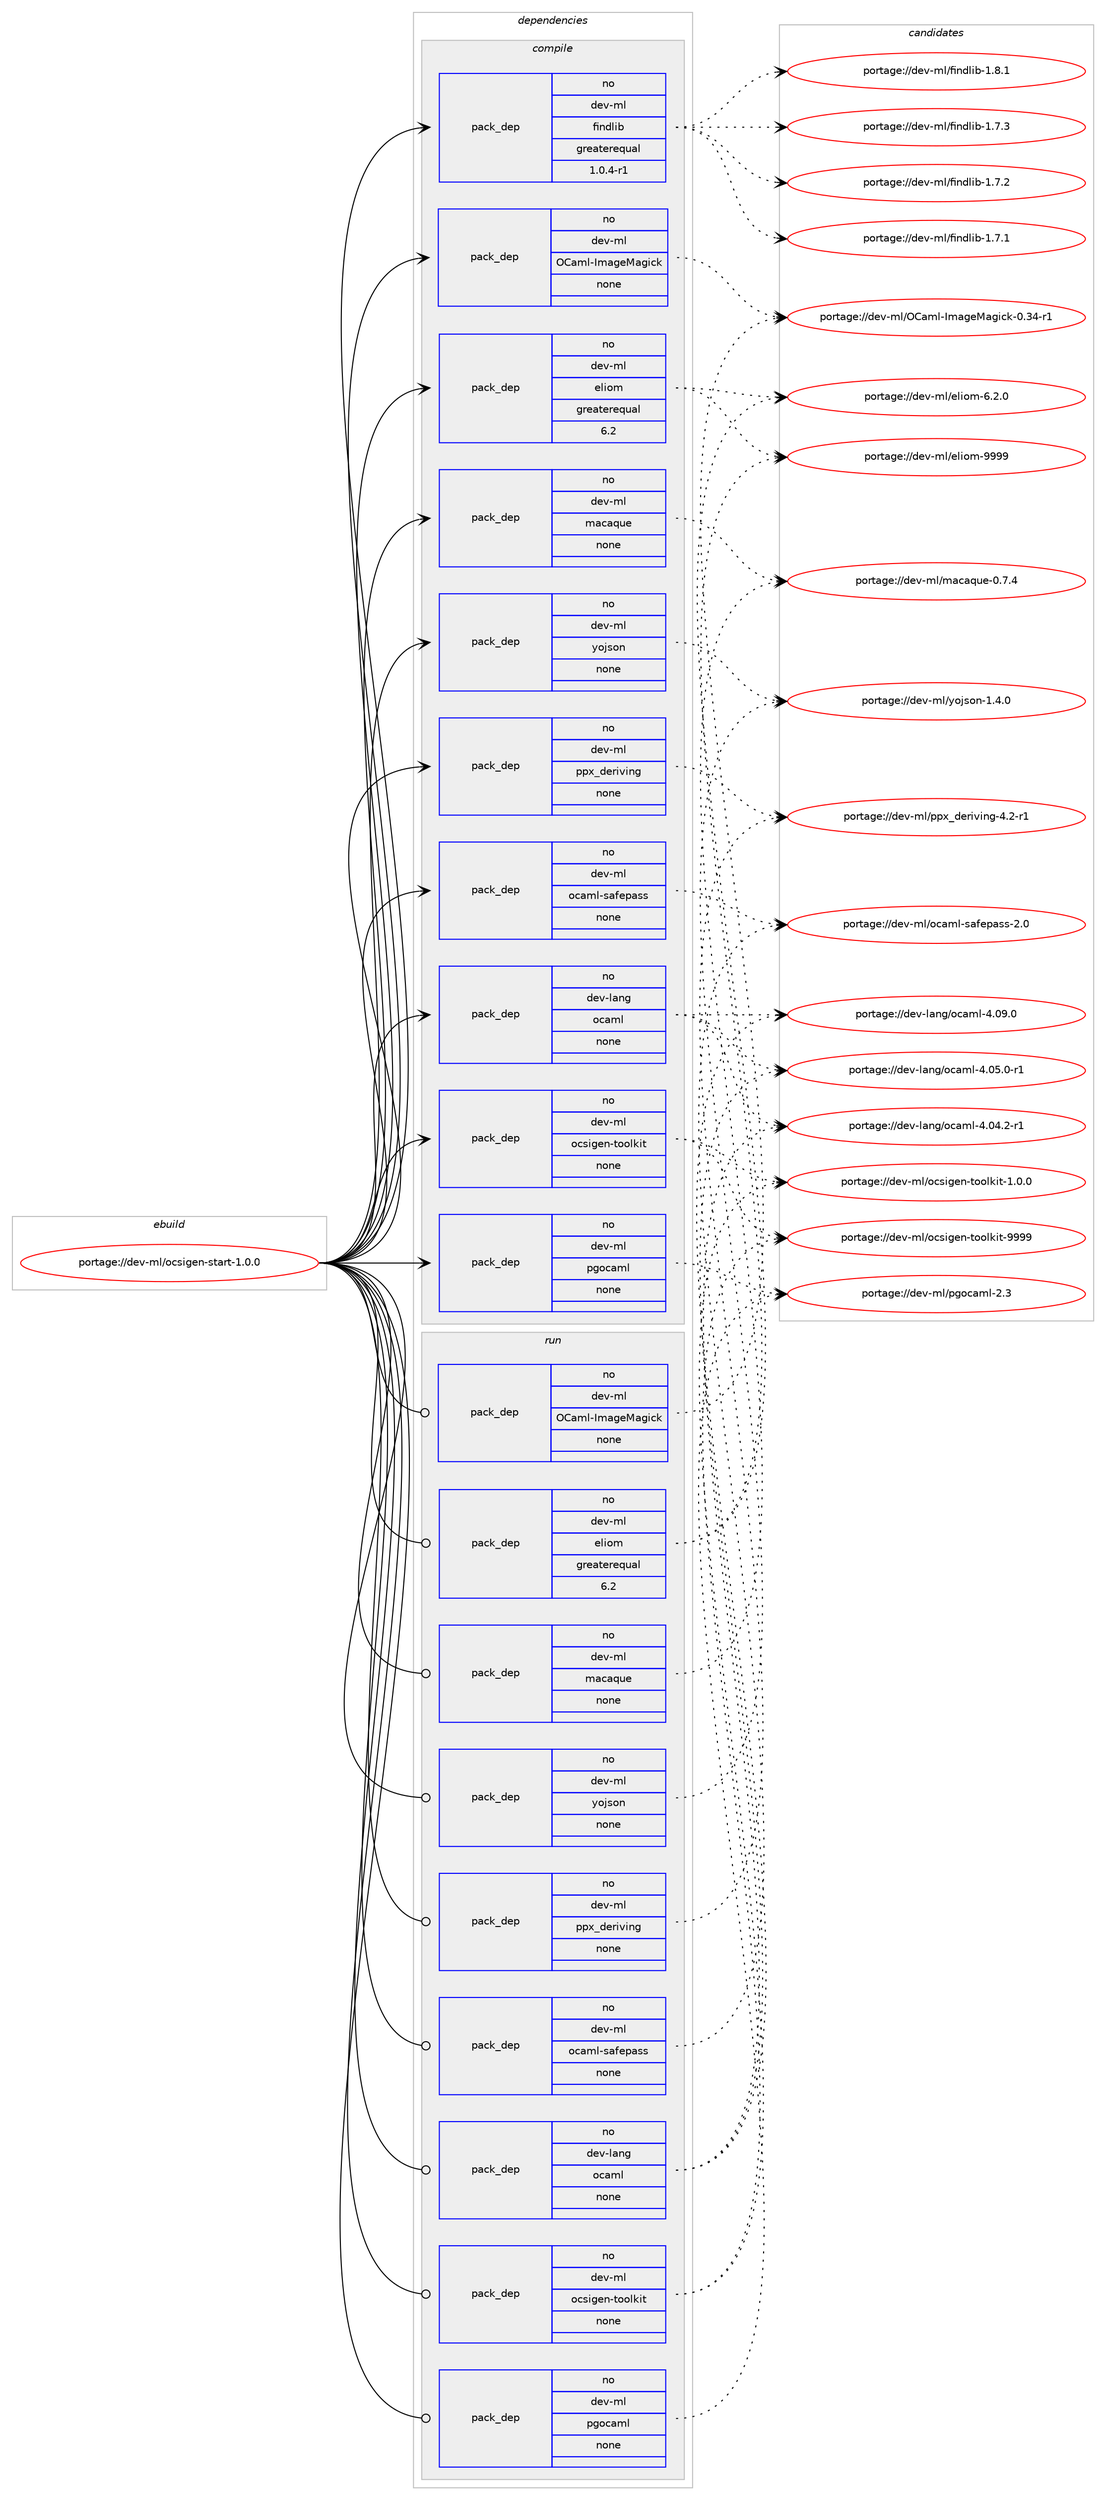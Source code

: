 digraph prolog {

# *************
# Graph options
# *************

newrank=true;
concentrate=true;
compound=true;
graph [rankdir=LR,fontname=Helvetica,fontsize=10,ranksep=1.5];#, ranksep=2.5, nodesep=0.2];
edge  [arrowhead=vee];
node  [fontname=Helvetica,fontsize=10];

# **********
# The ebuild
# **********

subgraph cluster_leftcol {
color=gray;
label=<<i>ebuild</i>>;
id [label="portage://dev-ml/ocsigen-start-1.0.0", color=red, width=4, href="../dev-ml/ocsigen-start-1.0.0.svg"];
}

# ****************
# The dependencies
# ****************

subgraph cluster_midcol {
color=gray;
label=<<i>dependencies</i>>;
subgraph cluster_compile {
fillcolor="#eeeeee";
style=filled;
label=<<i>compile</i>>;
subgraph pack374279 {
dependency502190 [label=<<TABLE BORDER="0" CELLBORDER="1" CELLSPACING="0" CELLPADDING="4" WIDTH="220"><TR><TD ROWSPAN="6" CELLPADDING="30">pack_dep</TD></TR><TR><TD WIDTH="110">no</TD></TR><TR><TD>dev-lang</TD></TR><TR><TD>ocaml</TD></TR><TR><TD>none</TD></TR><TR><TD></TD></TR></TABLE>>, shape=none, color=blue];
}
id:e -> dependency502190:w [weight=20,style="solid",arrowhead="vee"];
subgraph pack374280 {
dependency502191 [label=<<TABLE BORDER="0" CELLBORDER="1" CELLSPACING="0" CELLPADDING="4" WIDTH="220"><TR><TD ROWSPAN="6" CELLPADDING="30">pack_dep</TD></TR><TR><TD WIDTH="110">no</TD></TR><TR><TD>dev-ml</TD></TR><TR><TD>OCaml-ImageMagick</TD></TR><TR><TD>none</TD></TR><TR><TD></TD></TR></TABLE>>, shape=none, color=blue];
}
id:e -> dependency502191:w [weight=20,style="solid",arrowhead="vee"];
subgraph pack374281 {
dependency502192 [label=<<TABLE BORDER="0" CELLBORDER="1" CELLSPACING="0" CELLPADDING="4" WIDTH="220"><TR><TD ROWSPAN="6" CELLPADDING="30">pack_dep</TD></TR><TR><TD WIDTH="110">no</TD></TR><TR><TD>dev-ml</TD></TR><TR><TD>eliom</TD></TR><TR><TD>greaterequal</TD></TR><TR><TD>6.2</TD></TR></TABLE>>, shape=none, color=blue];
}
id:e -> dependency502192:w [weight=20,style="solid",arrowhead="vee"];
subgraph pack374282 {
dependency502193 [label=<<TABLE BORDER="0" CELLBORDER="1" CELLSPACING="0" CELLPADDING="4" WIDTH="220"><TR><TD ROWSPAN="6" CELLPADDING="30">pack_dep</TD></TR><TR><TD WIDTH="110">no</TD></TR><TR><TD>dev-ml</TD></TR><TR><TD>findlib</TD></TR><TR><TD>greaterequal</TD></TR><TR><TD>1.0.4-r1</TD></TR></TABLE>>, shape=none, color=blue];
}
id:e -> dependency502193:w [weight=20,style="solid",arrowhead="vee"];
subgraph pack374283 {
dependency502194 [label=<<TABLE BORDER="0" CELLBORDER="1" CELLSPACING="0" CELLPADDING="4" WIDTH="220"><TR><TD ROWSPAN="6" CELLPADDING="30">pack_dep</TD></TR><TR><TD WIDTH="110">no</TD></TR><TR><TD>dev-ml</TD></TR><TR><TD>macaque</TD></TR><TR><TD>none</TD></TR><TR><TD></TD></TR></TABLE>>, shape=none, color=blue];
}
id:e -> dependency502194:w [weight=20,style="solid",arrowhead="vee"];
subgraph pack374284 {
dependency502195 [label=<<TABLE BORDER="0" CELLBORDER="1" CELLSPACING="0" CELLPADDING="4" WIDTH="220"><TR><TD ROWSPAN="6" CELLPADDING="30">pack_dep</TD></TR><TR><TD WIDTH="110">no</TD></TR><TR><TD>dev-ml</TD></TR><TR><TD>ocaml-safepass</TD></TR><TR><TD>none</TD></TR><TR><TD></TD></TR></TABLE>>, shape=none, color=blue];
}
id:e -> dependency502195:w [weight=20,style="solid",arrowhead="vee"];
subgraph pack374285 {
dependency502196 [label=<<TABLE BORDER="0" CELLBORDER="1" CELLSPACING="0" CELLPADDING="4" WIDTH="220"><TR><TD ROWSPAN="6" CELLPADDING="30">pack_dep</TD></TR><TR><TD WIDTH="110">no</TD></TR><TR><TD>dev-ml</TD></TR><TR><TD>ocsigen-toolkit</TD></TR><TR><TD>none</TD></TR><TR><TD></TD></TR></TABLE>>, shape=none, color=blue];
}
id:e -> dependency502196:w [weight=20,style="solid",arrowhead="vee"];
subgraph pack374286 {
dependency502197 [label=<<TABLE BORDER="0" CELLBORDER="1" CELLSPACING="0" CELLPADDING="4" WIDTH="220"><TR><TD ROWSPAN="6" CELLPADDING="30">pack_dep</TD></TR><TR><TD WIDTH="110">no</TD></TR><TR><TD>dev-ml</TD></TR><TR><TD>pgocaml</TD></TR><TR><TD>none</TD></TR><TR><TD></TD></TR></TABLE>>, shape=none, color=blue];
}
id:e -> dependency502197:w [weight=20,style="solid",arrowhead="vee"];
subgraph pack374287 {
dependency502198 [label=<<TABLE BORDER="0" CELLBORDER="1" CELLSPACING="0" CELLPADDING="4" WIDTH="220"><TR><TD ROWSPAN="6" CELLPADDING="30">pack_dep</TD></TR><TR><TD WIDTH="110">no</TD></TR><TR><TD>dev-ml</TD></TR><TR><TD>ppx_deriving</TD></TR><TR><TD>none</TD></TR><TR><TD></TD></TR></TABLE>>, shape=none, color=blue];
}
id:e -> dependency502198:w [weight=20,style="solid",arrowhead="vee"];
subgraph pack374288 {
dependency502199 [label=<<TABLE BORDER="0" CELLBORDER="1" CELLSPACING="0" CELLPADDING="4" WIDTH="220"><TR><TD ROWSPAN="6" CELLPADDING="30">pack_dep</TD></TR><TR><TD WIDTH="110">no</TD></TR><TR><TD>dev-ml</TD></TR><TR><TD>yojson</TD></TR><TR><TD>none</TD></TR><TR><TD></TD></TR></TABLE>>, shape=none, color=blue];
}
id:e -> dependency502199:w [weight=20,style="solid",arrowhead="vee"];
}
subgraph cluster_compileandrun {
fillcolor="#eeeeee";
style=filled;
label=<<i>compile and run</i>>;
}
subgraph cluster_run {
fillcolor="#eeeeee";
style=filled;
label=<<i>run</i>>;
subgraph pack374289 {
dependency502200 [label=<<TABLE BORDER="0" CELLBORDER="1" CELLSPACING="0" CELLPADDING="4" WIDTH="220"><TR><TD ROWSPAN="6" CELLPADDING="30">pack_dep</TD></TR><TR><TD WIDTH="110">no</TD></TR><TR><TD>dev-lang</TD></TR><TR><TD>ocaml</TD></TR><TR><TD>none</TD></TR><TR><TD></TD></TR></TABLE>>, shape=none, color=blue];
}
id:e -> dependency502200:w [weight=20,style="solid",arrowhead="odot"];
subgraph pack374290 {
dependency502201 [label=<<TABLE BORDER="0" CELLBORDER="1" CELLSPACING="0" CELLPADDING="4" WIDTH="220"><TR><TD ROWSPAN="6" CELLPADDING="30">pack_dep</TD></TR><TR><TD WIDTH="110">no</TD></TR><TR><TD>dev-ml</TD></TR><TR><TD>OCaml-ImageMagick</TD></TR><TR><TD>none</TD></TR><TR><TD></TD></TR></TABLE>>, shape=none, color=blue];
}
id:e -> dependency502201:w [weight=20,style="solid",arrowhead="odot"];
subgraph pack374291 {
dependency502202 [label=<<TABLE BORDER="0" CELLBORDER="1" CELLSPACING="0" CELLPADDING="4" WIDTH="220"><TR><TD ROWSPAN="6" CELLPADDING="30">pack_dep</TD></TR><TR><TD WIDTH="110">no</TD></TR><TR><TD>dev-ml</TD></TR><TR><TD>eliom</TD></TR><TR><TD>greaterequal</TD></TR><TR><TD>6.2</TD></TR></TABLE>>, shape=none, color=blue];
}
id:e -> dependency502202:w [weight=20,style="solid",arrowhead="odot"];
subgraph pack374292 {
dependency502203 [label=<<TABLE BORDER="0" CELLBORDER="1" CELLSPACING="0" CELLPADDING="4" WIDTH="220"><TR><TD ROWSPAN="6" CELLPADDING="30">pack_dep</TD></TR><TR><TD WIDTH="110">no</TD></TR><TR><TD>dev-ml</TD></TR><TR><TD>macaque</TD></TR><TR><TD>none</TD></TR><TR><TD></TD></TR></TABLE>>, shape=none, color=blue];
}
id:e -> dependency502203:w [weight=20,style="solid",arrowhead="odot"];
subgraph pack374293 {
dependency502204 [label=<<TABLE BORDER="0" CELLBORDER="1" CELLSPACING="0" CELLPADDING="4" WIDTH="220"><TR><TD ROWSPAN="6" CELLPADDING="30">pack_dep</TD></TR><TR><TD WIDTH="110">no</TD></TR><TR><TD>dev-ml</TD></TR><TR><TD>ocaml-safepass</TD></TR><TR><TD>none</TD></TR><TR><TD></TD></TR></TABLE>>, shape=none, color=blue];
}
id:e -> dependency502204:w [weight=20,style="solid",arrowhead="odot"];
subgraph pack374294 {
dependency502205 [label=<<TABLE BORDER="0" CELLBORDER="1" CELLSPACING="0" CELLPADDING="4" WIDTH="220"><TR><TD ROWSPAN="6" CELLPADDING="30">pack_dep</TD></TR><TR><TD WIDTH="110">no</TD></TR><TR><TD>dev-ml</TD></TR><TR><TD>ocsigen-toolkit</TD></TR><TR><TD>none</TD></TR><TR><TD></TD></TR></TABLE>>, shape=none, color=blue];
}
id:e -> dependency502205:w [weight=20,style="solid",arrowhead="odot"];
subgraph pack374295 {
dependency502206 [label=<<TABLE BORDER="0" CELLBORDER="1" CELLSPACING="0" CELLPADDING="4" WIDTH="220"><TR><TD ROWSPAN="6" CELLPADDING="30">pack_dep</TD></TR><TR><TD WIDTH="110">no</TD></TR><TR><TD>dev-ml</TD></TR><TR><TD>pgocaml</TD></TR><TR><TD>none</TD></TR><TR><TD></TD></TR></TABLE>>, shape=none, color=blue];
}
id:e -> dependency502206:w [weight=20,style="solid",arrowhead="odot"];
subgraph pack374296 {
dependency502207 [label=<<TABLE BORDER="0" CELLBORDER="1" CELLSPACING="0" CELLPADDING="4" WIDTH="220"><TR><TD ROWSPAN="6" CELLPADDING="30">pack_dep</TD></TR><TR><TD WIDTH="110">no</TD></TR><TR><TD>dev-ml</TD></TR><TR><TD>ppx_deriving</TD></TR><TR><TD>none</TD></TR><TR><TD></TD></TR></TABLE>>, shape=none, color=blue];
}
id:e -> dependency502207:w [weight=20,style="solid",arrowhead="odot"];
subgraph pack374297 {
dependency502208 [label=<<TABLE BORDER="0" CELLBORDER="1" CELLSPACING="0" CELLPADDING="4" WIDTH="220"><TR><TD ROWSPAN="6" CELLPADDING="30">pack_dep</TD></TR><TR><TD WIDTH="110">no</TD></TR><TR><TD>dev-ml</TD></TR><TR><TD>yojson</TD></TR><TR><TD>none</TD></TR><TR><TD></TD></TR></TABLE>>, shape=none, color=blue];
}
id:e -> dependency502208:w [weight=20,style="solid",arrowhead="odot"];
}
}

# **************
# The candidates
# **************

subgraph cluster_choices {
rank=same;
color=gray;
label=<<i>candidates</i>>;

subgraph choice374279 {
color=black;
nodesep=1;
choice100101118451089711010347111999710910845524648574648 [label="portage://dev-lang/ocaml-4.09.0", color=red, width=4,href="../dev-lang/ocaml-4.09.0.svg"];
choice1001011184510897110103471119997109108455246485346484511449 [label="portage://dev-lang/ocaml-4.05.0-r1", color=red, width=4,href="../dev-lang/ocaml-4.05.0-r1.svg"];
choice1001011184510897110103471119997109108455246485246504511449 [label="portage://dev-lang/ocaml-4.04.2-r1", color=red, width=4,href="../dev-lang/ocaml-4.04.2-r1.svg"];
dependency502190:e -> choice100101118451089711010347111999710910845524648574648:w [style=dotted,weight="100"];
dependency502190:e -> choice1001011184510897110103471119997109108455246485346484511449:w [style=dotted,weight="100"];
dependency502190:e -> choice1001011184510897110103471119997109108455246485246504511449:w [style=dotted,weight="100"];
}
subgraph choice374280 {
color=black;
nodesep=1;
choice100101118451091084779679710910845731099710310177971031059910745484651524511449 [label="portage://dev-ml/OCaml-ImageMagick-0.34-r1", color=red, width=4,href="../dev-ml/OCaml-ImageMagick-0.34-r1.svg"];
dependency502191:e -> choice100101118451091084779679710910845731099710310177971031059910745484651524511449:w [style=dotted,weight="100"];
}
subgraph choice374281 {
color=black;
nodesep=1;
choice10010111845109108471011081051111094557575757 [label="portage://dev-ml/eliom-9999", color=red, width=4,href="../dev-ml/eliom-9999.svg"];
choice1001011184510910847101108105111109455446504648 [label="portage://dev-ml/eliom-6.2.0", color=red, width=4,href="../dev-ml/eliom-6.2.0.svg"];
dependency502192:e -> choice10010111845109108471011081051111094557575757:w [style=dotted,weight="100"];
dependency502192:e -> choice1001011184510910847101108105111109455446504648:w [style=dotted,weight="100"];
}
subgraph choice374282 {
color=black;
nodesep=1;
choice100101118451091084710210511010010810598454946564649 [label="portage://dev-ml/findlib-1.8.1", color=red, width=4,href="../dev-ml/findlib-1.8.1.svg"];
choice100101118451091084710210511010010810598454946554651 [label="portage://dev-ml/findlib-1.7.3", color=red, width=4,href="../dev-ml/findlib-1.7.3.svg"];
choice100101118451091084710210511010010810598454946554650 [label="portage://dev-ml/findlib-1.7.2", color=red, width=4,href="../dev-ml/findlib-1.7.2.svg"];
choice100101118451091084710210511010010810598454946554649 [label="portage://dev-ml/findlib-1.7.1", color=red, width=4,href="../dev-ml/findlib-1.7.1.svg"];
dependency502193:e -> choice100101118451091084710210511010010810598454946564649:w [style=dotted,weight="100"];
dependency502193:e -> choice100101118451091084710210511010010810598454946554651:w [style=dotted,weight="100"];
dependency502193:e -> choice100101118451091084710210511010010810598454946554650:w [style=dotted,weight="100"];
dependency502193:e -> choice100101118451091084710210511010010810598454946554649:w [style=dotted,weight="100"];
}
subgraph choice374283 {
color=black;
nodesep=1;
choice1001011184510910847109979997113117101454846554652 [label="portage://dev-ml/macaque-0.7.4", color=red, width=4,href="../dev-ml/macaque-0.7.4.svg"];
dependency502194:e -> choice1001011184510910847109979997113117101454846554652:w [style=dotted,weight="100"];
}
subgraph choice374284 {
color=black;
nodesep=1;
choice1001011184510910847111999710910845115971021011129711511545504648 [label="portage://dev-ml/ocaml-safepass-2.0", color=red, width=4,href="../dev-ml/ocaml-safepass-2.0.svg"];
dependency502195:e -> choice1001011184510910847111999710910845115971021011129711511545504648:w [style=dotted,weight="100"];
}
subgraph choice374285 {
color=black;
nodesep=1;
choice100101118451091084711199115105103101110451161111111081071051164557575757 [label="portage://dev-ml/ocsigen-toolkit-9999", color=red, width=4,href="../dev-ml/ocsigen-toolkit-9999.svg"];
choice10010111845109108471119911510510310111045116111111108107105116454946484648 [label="portage://dev-ml/ocsigen-toolkit-1.0.0", color=red, width=4,href="../dev-ml/ocsigen-toolkit-1.0.0.svg"];
dependency502196:e -> choice100101118451091084711199115105103101110451161111111081071051164557575757:w [style=dotted,weight="100"];
dependency502196:e -> choice10010111845109108471119911510510310111045116111111108107105116454946484648:w [style=dotted,weight="100"];
}
subgraph choice374286 {
color=black;
nodesep=1;
choice1001011184510910847112103111999710910845504651 [label="portage://dev-ml/pgocaml-2.3", color=red, width=4,href="../dev-ml/pgocaml-2.3.svg"];
dependency502197:e -> choice1001011184510910847112103111999710910845504651:w [style=dotted,weight="100"];
}
subgraph choice374287 {
color=black;
nodesep=1;
choice100101118451091084711211212095100101114105118105110103455246504511449 [label="portage://dev-ml/ppx_deriving-4.2-r1", color=red, width=4,href="../dev-ml/ppx_deriving-4.2-r1.svg"];
dependency502198:e -> choice100101118451091084711211212095100101114105118105110103455246504511449:w [style=dotted,weight="100"];
}
subgraph choice374288 {
color=black;
nodesep=1;
choice1001011184510910847121111106115111110454946524648 [label="portage://dev-ml/yojson-1.4.0", color=red, width=4,href="../dev-ml/yojson-1.4.0.svg"];
dependency502199:e -> choice1001011184510910847121111106115111110454946524648:w [style=dotted,weight="100"];
}
subgraph choice374289 {
color=black;
nodesep=1;
choice100101118451089711010347111999710910845524648574648 [label="portage://dev-lang/ocaml-4.09.0", color=red, width=4,href="../dev-lang/ocaml-4.09.0.svg"];
choice1001011184510897110103471119997109108455246485346484511449 [label="portage://dev-lang/ocaml-4.05.0-r1", color=red, width=4,href="../dev-lang/ocaml-4.05.0-r1.svg"];
choice1001011184510897110103471119997109108455246485246504511449 [label="portage://dev-lang/ocaml-4.04.2-r1", color=red, width=4,href="../dev-lang/ocaml-4.04.2-r1.svg"];
dependency502200:e -> choice100101118451089711010347111999710910845524648574648:w [style=dotted,weight="100"];
dependency502200:e -> choice1001011184510897110103471119997109108455246485346484511449:w [style=dotted,weight="100"];
dependency502200:e -> choice1001011184510897110103471119997109108455246485246504511449:w [style=dotted,weight="100"];
}
subgraph choice374290 {
color=black;
nodesep=1;
choice100101118451091084779679710910845731099710310177971031059910745484651524511449 [label="portage://dev-ml/OCaml-ImageMagick-0.34-r1", color=red, width=4,href="../dev-ml/OCaml-ImageMagick-0.34-r1.svg"];
dependency502201:e -> choice100101118451091084779679710910845731099710310177971031059910745484651524511449:w [style=dotted,weight="100"];
}
subgraph choice374291 {
color=black;
nodesep=1;
choice10010111845109108471011081051111094557575757 [label="portage://dev-ml/eliom-9999", color=red, width=4,href="../dev-ml/eliom-9999.svg"];
choice1001011184510910847101108105111109455446504648 [label="portage://dev-ml/eliom-6.2.0", color=red, width=4,href="../dev-ml/eliom-6.2.0.svg"];
dependency502202:e -> choice10010111845109108471011081051111094557575757:w [style=dotted,weight="100"];
dependency502202:e -> choice1001011184510910847101108105111109455446504648:w [style=dotted,weight="100"];
}
subgraph choice374292 {
color=black;
nodesep=1;
choice1001011184510910847109979997113117101454846554652 [label="portage://dev-ml/macaque-0.7.4", color=red, width=4,href="../dev-ml/macaque-0.7.4.svg"];
dependency502203:e -> choice1001011184510910847109979997113117101454846554652:w [style=dotted,weight="100"];
}
subgraph choice374293 {
color=black;
nodesep=1;
choice1001011184510910847111999710910845115971021011129711511545504648 [label="portage://dev-ml/ocaml-safepass-2.0", color=red, width=4,href="../dev-ml/ocaml-safepass-2.0.svg"];
dependency502204:e -> choice1001011184510910847111999710910845115971021011129711511545504648:w [style=dotted,weight="100"];
}
subgraph choice374294 {
color=black;
nodesep=1;
choice100101118451091084711199115105103101110451161111111081071051164557575757 [label="portage://dev-ml/ocsigen-toolkit-9999", color=red, width=4,href="../dev-ml/ocsigen-toolkit-9999.svg"];
choice10010111845109108471119911510510310111045116111111108107105116454946484648 [label="portage://dev-ml/ocsigen-toolkit-1.0.0", color=red, width=4,href="../dev-ml/ocsigen-toolkit-1.0.0.svg"];
dependency502205:e -> choice100101118451091084711199115105103101110451161111111081071051164557575757:w [style=dotted,weight="100"];
dependency502205:e -> choice10010111845109108471119911510510310111045116111111108107105116454946484648:w [style=dotted,weight="100"];
}
subgraph choice374295 {
color=black;
nodesep=1;
choice1001011184510910847112103111999710910845504651 [label="portage://dev-ml/pgocaml-2.3", color=red, width=4,href="../dev-ml/pgocaml-2.3.svg"];
dependency502206:e -> choice1001011184510910847112103111999710910845504651:w [style=dotted,weight="100"];
}
subgraph choice374296 {
color=black;
nodesep=1;
choice100101118451091084711211212095100101114105118105110103455246504511449 [label="portage://dev-ml/ppx_deriving-4.2-r1", color=red, width=4,href="../dev-ml/ppx_deriving-4.2-r1.svg"];
dependency502207:e -> choice100101118451091084711211212095100101114105118105110103455246504511449:w [style=dotted,weight="100"];
}
subgraph choice374297 {
color=black;
nodesep=1;
choice1001011184510910847121111106115111110454946524648 [label="portage://dev-ml/yojson-1.4.0", color=red, width=4,href="../dev-ml/yojson-1.4.0.svg"];
dependency502208:e -> choice1001011184510910847121111106115111110454946524648:w [style=dotted,weight="100"];
}
}

}
